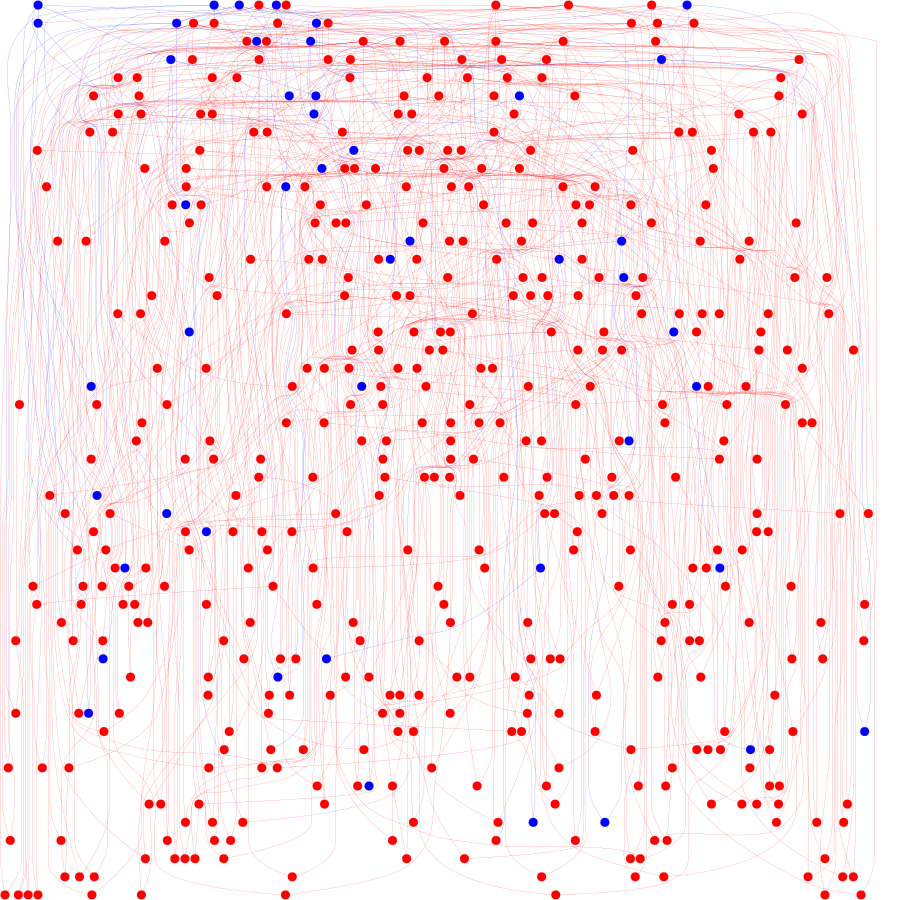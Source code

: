 graph genealogy {
graph [nodesep = 0.1];
graph [ranksep = 1];
graph [ratio = fill];
graph [size = 6];
node [style = filled];
node [shape = point];
node [width = 1];
node [height = 1];
edge [penwidth = 1];
"0:0" [ label="5" color="#FF0000"];
"0:0" -- "1:7" [ color="#FF0000"];
"0:0" -- "1:8" [ color="#FF0000"];
"0:0" -- "2:1" [ color="#FF0000"];
"0:0" -- "4:2" [ color="#FF0000"];
"0:0" -- "4:9" [ color="#FF0000"];
"0:0" -- "8:8" [ color="#FF0000"];
"0:0" -- "11:1" [ color="#FF0000"];
"0:0" -- "11:7" [ color="#FF0000"];
"0:1" [ label="2" color="#0000FF"];
"0:1" -- "1:4" [ color="#0000FF"];
"0:1" -- "1:6" [ color="#0000FF"];
"0:1" -- "2:5" [ color="#0000FF"];
"0:1" -- "11:0" [ color="#0000FF"];
"0:1" -- "46:2" [ color="#0000FF"];
"0:2" [ label="5" color="#FF0000"];
"0:2" -- "1:1" [ color="#FF0000"];
"0:2" -- "1:2" [ color="#FF0000"];
"0:2" -- "1:5" [ color="#FF0000"];
"0:2" -- "1:9" [ color="#FF0000"];
"0:2" -- "2:3" [ color="#FF0000"];
"0:2" -- "2:6" [ color="#FF0000"];
"0:2" -- "15:3" [ color="#FF0000"];
"0:2" -- "19:5" [ color="#FF0000"];
"0:2" -- "20:7" [ color="#FF0000"];
"0:2" -- "31:9" [ color="#FF0000"];
"0:3" [ label="2" color="#0000FF"];
"0:3" -- "1:0" [ color="#0000FF"];
"0:3" -- "1:7" [ color="#0000FF"];
"0:3" -- "3:8" [ color="#0000FF"];
"0:3" -- "21:3" [ color="#0000FF"];
"0:3" -- "22:7" [ color="#0000FF"];
"0:4" [ label="5" color="#FF0000"];
"0:4" -- "1:3" [ color="#FF0000"];
"0:4" -- "1:4" [ color="#FF0000"];
"0:4" -- "4:9" [ color="#FF0000"];
"0:4" -- "12:2" [ color="#FF0000"];
"0:4" -- "24:8" [ color="#FF0000"];
"0:5" [ label="5" color="#FF0000"];
"0:5" -- "1:0" [ color="#FF0000"];
"0:5" -- "1:2" [ color="#FF0000"];
"0:5" -- "1:5" [ color="#FF0000"];
"0:5" -- "1:9" [ color="#FF0000"];
"0:5" -- "2:0" [ color="#FF0000"];
"0:5" -- "2:7" [ color="#FF0000"];
"0:5" -- "3:1" [ color="#FF0000"];
"0:5" -- "4:3" [ color="#FF0000"];
"0:5" -- "4:8" [ color="#FF0000"];
"0:5" -- "7:4" [ color="#FF0000"];
"0:5" -- "35:1" [ color="#FF0000"];
"0:6" [ label="5" color="#FF0000"];
"0:6" -- "2:4" [ color="#FF0000"];
"0:6" -- "3:4" [ color="#FF0000"];
"0:6" -- "9:7" [ color="#FF0000"];
"0:6" -- "10:0" [ color="#FF0000"];
"0:6" -- "12:5" [ color="#FF0000"];
"0:6" -- "19:1" [ color="#FF0000"];
"0:6" -- "28:3" [ color="#FF0000"];
"0:7" [ label="2" color="#0000FF"];
"0:7" -- "1:3" [ color="#0000FF"];
"0:7" -- "7:7" [ color="#0000FF"];
"0:7" -- "10:6" [ color="#0000FF"];
"0:7" -- "16:2" [ color="#0000FF"];
"0:7" -- "39:6" [ color="#0000FF"];
"0:8" [ label="2" color="#0000FF"];
"0:8" -- "1:1" [ color="#0000FF"];
"0:8" -- "1:6" [ color="#0000FF"];
"0:8" -- "1:8" [ color="#0000FF"];
"0:8" -- "5:7" [ color="#0000FF"];
"0:8" -- "14:3" [ color="#0000FF"];
"0:8" -- "28:8" [ color="#0000FF"];
"0:9" [ label="2" color="#0000FF"];
"0:9" -- "3:7" [ color="#0000FF"];
"0:9" -- "6:9" [ color="#0000FF"];
"0:9" -- "10:6" [ color="#0000FF"];
"0:9" -- "14:1" [ color="#0000FF"];
"1:0" [ label="2" color="#0000FF"];
"1:0" -- "4:2" [ color="#0000FF"];
"1:0" -- "8:1" [ color="#0000FF"];
"1:0" -- "19:5" [ color="#0000FF"];
"1:0" -- "30:8" [ color="#0000FF"];
"1:1" [ label="5" color="#FF0000"];
"1:1" -- "2:8" [ color="#FF0000"];
"1:1" -- "2:9" [ color="#FF0000"];
"1:1" -- "3:0" [ color="#FF0000"];
"1:1" -- "3:9" [ color="#FF0000"];
"1:1" -- "4:3" [ color="#FF0000"];
"1:1" -- "4:6" [ color="#FF0000"];
"1:1" -- "6:9" [ color="#FF0000"];
"1:1" -- "9:4" [ color="#FF0000"];
"1:1" -- "13:2" [ color="#FF0000"];
"1:2" [ label="5" color="#FF0000"];
"1:2" -- "2:1" [ color="#FF0000"];
"1:2" -- "3:3" [ color="#FF0000"];
"1:2" -- "6:3" [ color="#FF0000"];
"1:2" -- "6:5" [ color="#FF0000"];
"1:2" -- "7:1" [ color="#FF0000"];
"1:2" -- "10:2" [ color="#FF0000"];
"1:2" -- "17:4" [ color="#FF0000"];
"1:2" -- "33:7" [ color="#FF0000"];
"1:2" -- "36:6" [ color="#FF0000"];
"1:3" [ label="5" color="#FF0000"];
"1:3" -- "2:4" [ color="#FF0000"];
"1:3" -- "2:8" [ color="#FF0000"];
"1:3" -- "3:6" [ color="#FF0000"];
"1:3" -- "4:4" [ color="#FF0000"];
"1:3" -- "5:9" [ color="#FF0000"];
"1:3" -- "22:1" [ color="#FF0000"];
"1:3" -- "25:4" [ color="#FF0000"];
"1:4" [ label="5" color="#FF0000"];
"1:4" -- "2:2" [ color="#FF0000"];
"1:4" -- "4:0" [ color="#FF0000"];
"1:4" -- "6:2" [ color="#FF0000"];
"1:4" -- "12:7" [ color="#FF0000"];
"1:4" -- "14:4" [ color="#FF0000"];
"1:4" -- "15:1" [ color="#FF0000"];
"1:5" [ label="5" color="#FF0000"];
"1:5" -- "2:5" [ color="#FF0000"];
"1:5" -- "2:7" [ color="#FF0000"];
"1:5" -- "3:2" [ color="#FF0000"];
"1:5" -- "7:4" [ color="#FF0000"];
"1:5" -- "17:0" [ color="#FF0000"];
"1:5" -- "17:6" [ color="#FF0000"];
"1:5" -- "19:0" [ color="#FF0000"];
"1:5" -- "26:0" [ color="#FF0000"];
"1:6" [ label="2" color="#0000FF"];
"1:6" -- "2:3" [ color="#0000FF"];
"1:6" -- "11:4" [ color="#0000FF"];
"1:6" -- "25:9" [ color="#0000FF"];
"1:6" -- "29:1" [ color="#0000FF"];
"1:6" -- "39:8" [ color="#0000FF"];
"1:7" [ label="2" color="#0000FF"];
"1:7" -- "18:5" [ color="#0000FF"];
"1:7" -- "27:3" [ color="#0000FF"];
"1:7" -- "29:7" [ color="#0000FF"];
"1:8" [ label="5" color="#FF0000"];
"1:8" -- "2:0" [ color="#FF0000"];
"1:8" -- "2:6" [ color="#FF0000"];
"1:8" -- "2:9" [ color="#FF0000"];
"1:8" -- "3:0" [ color="#FF0000"];
"1:8" -- "3:2" [ color="#FF0000"];
"1:8" -- "3:8" [ color="#FF0000"];
"1:8" -- "6:3" [ color="#FF0000"];
"1:8" -- "6:4" [ color="#FF0000"];
"1:8" -- "6:8" [ color="#FF0000"];
"1:8" -- "7:0" [ color="#FF0000"];
"1:8" -- "9:9" [ color="#FF0000"];
"1:8" -- "10:3" [ color="#FF0000"];
"1:8" -- "31:4" [ color="#FF0000"];
"1:9" [ label="5" color="#FF0000"];
"1:9" -- "2:2" [ color="#FF0000"];
"1:9" -- "3:6" [ color="#FF0000"];
"1:9" -- "4:1" [ color="#FF0000"];
"1:9" -- "5:0" [ color="#FF0000"];
"1:9" -- "8:4" [ color="#FF0000"];
"1:9" -- "8:6" [ color="#FF0000"];
"1:9" -- "15:9" [ color="#FF0000"];
"1:9" -- "36:2" [ color="#FF0000"];
"2:0" [ label="5" color="#FF0000"];
"2:0" -- "3:3" [ color="#FF0000"];
"2:0" -- "7:5" [ color="#FF0000"];
"2:0" -- "11:6" [ color="#FF0000"];
"2:0" -- "14:6" [ color="#FF0000"];
"2:0" -- "14:8" [ color="#FF0000"];
"2:0" -- "16:6" [ color="#FF0000"];
"2:0" -- "31:2" [ color="#FF0000"];
"2:0" -- "34:2" [ color="#FF0000"];
"2:1" [ label="5" color="#FF0000"];
"2:1" -- "3:9" [ color="#FF0000"];
"2:1" -- "4:7" [ color="#FF0000"];
"2:1" -- "17:2" [ color="#FF0000"];
"2:1" -- "24:3" [ color="#FF0000"];
"2:1" -- "26:4" [ color="#FF0000"];
"2:1" -- "27:1" [ color="#FF0000"];
"2:1" -- "28:7" [ color="#FF0000"];
"2:1" -- "37:1" [ color="#FF0000"];
"2:1" -- "38:1" [ color="#FF0000"];
"2:1" -- "38:5" [ color="#FF0000"];
"2:2" [ label="5" color="#FF0000"];
"2:2" -- "5:2" [ color="#FF0000"];
"2:2" -- "6:4" [ color="#FF0000"];
"2:2" -- "7:2" [ color="#FF0000"];
"2:2" -- "12:8" [ color="#FF0000"];
"2:2" -- "21:6" [ color="#FF0000"];
"2:2" -- "23:5" [ color="#FF0000"];
"2:3" [ label="2" color="#0000FF"];
"2:3" -- "3:4" [ color="#0000FF"];
"2:3" -- "5:4" [ color="#0000FF"];
"2:3" -- "6:6" [ color="#0000FF"];
"2:3" -- "16:7" [ color="#0000FF"];
"2:3" -- "34:6" [ color="#0000FF"];
"2:4" [ label="5" color="#FF0000"];
"2:4" -- "3:5" [ color="#FF0000"];
"2:4" -- "4:1" [ color="#FF0000"];
"2:4" -- "5:1" [ color="#FF0000"];
"2:4" -- "13:9" [ color="#FF0000"];
"2:4" -- "15:6" [ color="#FF0000"];
"2:4" -- "20:0" [ color="#FF0000"];
"2:4" -- "38:1" [ color="#FF0000"];
"2:4" -- "43:9" [ color="#FF0000"];
"2:4" -- "48:9" [ color="#FF0000"];
"2:5" [ label="2" color="#0000FF"];
"2:5" -- "31:2" [ color="#0000FF"];
"2:5" -- "37:7" [ color="#0000FF"];
"2:6" [ label="5" color="#FF0000"];
"2:6" -- "3:1" [ color="#FF0000"];
"2:6" -- "3:7" [ color="#FF0000"];
"2:6" -- "4:0" [ color="#FF0000"];
"2:6" -- "4:4" [ color="#FF0000"];
"2:6" -- "6:0" [ color="#FF0000"];
"2:6" -- "6:2" [ color="#FF0000"];
"2:6" -- "12:9" [ color="#FF0000"];
"2:6" -- "15:4" [ color="#FF0000"];
"2:6" -- "17:4" [ color="#FF0000"];
"2:6" -- "23:3" [ color="#FF0000"];
"2:6" -- "27:5" [ color="#FF0000"];
"2:6" -- "34:5" [ color="#FF0000"];
"2:6" -- "42:6" [ color="#FF0000"];
"2:7" [ label="5" color="#FF0000"];
"2:7" -- "11:8" [ color="#FF0000"];
"2:7" -- "31:8" [ color="#FF0000"];
"2:7" -- "32:3" [ color="#FF0000"];
"2:8" [ label="5" color="#FF0000"];
"2:8" -- "3:5" [ color="#FF0000"];
"2:8" -- "7:9" [ color="#FF0000"];
"2:8" -- "10:1" [ color="#FF0000"];
"2:8" -- "49:2" [ color="#FF0000"];
"2:9" [ label="5" color="#FF0000"];
"2:9" -- "5:8" [ color="#FF0000"];
"2:9" -- "8:0" [ color="#FF0000"];
"2:9" -- "17:8" [ color="#FF0000"];
"2:9" -- "20:9" [ color="#FF0000"];
"3:0" [ label="5" color="#FF0000"];
"3:0" -- "4:5" [ color="#FF0000"];
"3:0" -- "6:7" [ color="#FF0000"];
"3:0" -- "31:9" [ color="#FF0000"];
"3:0" -- "41:3" [ color="#FF0000"];
"3:1" [ label="5" color="#FF0000"];
"3:1" -- "4:6" [ color="#FF0000"];
"3:1" -- "5:7" [ color="#FF0000"];
"3:1" -- "13:6" [ color="#FF0000"];
"3:1" -- "14:5" [ color="#FF0000"];
"3:1" -- "16:1" [ color="#FF0000"];
"3:1" -- "37:2" [ color="#FF0000"];
"3:2" [ label="5" color="#FF0000"];
"3:2" -- "5:1" [ color="#FF0000"];
"3:2" -- "19:2" [ color="#FF0000"];
"3:2" -- "35:4" [ color="#FF0000"];
"3:2" -- "36:0" [ color="#FF0000"];
"3:2" -- "39:9" [ color="#FF0000"];
"3:2" -- "41:9" [ color="#FF0000"];
"3:2" -- "46:4" [ color="#FF0000"];
"3:2" -- "46:7" [ color="#FF0000"];
"3:3" [ label="5" color="#FF0000"];
"3:3" -- "4:8" [ color="#FF0000"];
"3:3" -- "9:3" [ color="#FF0000"];
"3:3" -- "17:9" [ color="#FF0000"];
"3:3" -- "19:8" [ color="#FF0000"];
"3:3" -- "27:2" [ color="#FF0000"];
"3:3" -- "48:8" [ color="#FF0000"];
"3:4" [ label="5" color="#FF0000"];
"3:4" -- "4:5" [ color="#FF0000"];
"3:4" -- "4:7" [ color="#FF0000"];
"3:4" -- "5:0" [ color="#FF0000"];
"3:4" -- "5:6" [ color="#FF0000"];
"3:4" -- "7:8" [ color="#FF0000"];
"3:4" -- "8:2" [ color="#FF0000"];
"3:4" -- "8:8" [ color="#FF0000"];
"3:4" -- "12:2" [ color="#FF0000"];
"3:4" -- "29:1" [ color="#FF0000"];
"3:4" -- "29:4" [ color="#FF0000"];
"3:4" -- "40:8" [ color="#FF0000"];
"3:5" [ label="5" color="#FF0000"];
"3:5" -- "5:2" [ color="#FF0000"];
"3:5" -- "8:5" [ color="#FF0000"];
"3:5" -- "11:9" [ color="#FF0000"];
"3:5" -- "15:2" [ color="#FF0000"];
"3:5" -- "20:8" [ color="#FF0000"];
"3:5" -- "21:2" [ color="#FF0000"];
"3:5" -- "26:1" [ color="#FF0000"];
"3:5" -- "38:2" [ color="#FF0000"];
"3:6" [ label="5" color="#FF0000"];
"3:6" -- "5:4" [ color="#FF0000"];
"3:6" -- "6:5" [ color="#FF0000"];
"3:6" -- "6:8" [ color="#FF0000"];
"3:6" -- "14:6" [ color="#FF0000"];
"3:6" -- "17:8" [ color="#FF0000"];
"3:6" -- "46:0" [ color="#FF0000"];
"3:7" [ label="2" color="#0000FF"];
"3:7" -- "5:5" [ color="#0000FF"];
"3:7" -- "12:0" [ color="#0000FF"];
"3:7" -- "13:1" [ color="#0000FF"];
"3:7" -- "18:4" [ color="#0000FF"];
"3:7" -- "18:5" [ color="#0000FF"];
"3:7" -- "40:8" [ color="#0000FF"];
"3:8" [ label="2" color="#0000FF"];
"3:8" -- "5:5" [ color="#0000FF"];
"3:8" -- "8:0" [ color="#0000FF"];
"3:8" -- "8:9" [ color="#0000FF"];
"3:8" -- "11:2" [ color="#0000FF"];
"3:8" -- "25:6" [ color="#0000FF"];
"3:9" [ label="5" color="#FF0000"];
"3:9" -- "7:7" [ color="#FF0000"];
"3:9" -- "22:3" [ color="#FF0000"];
"3:9" -- "29:4" [ color="#FF0000"];
"3:9" -- "36:8" [ color="#FF0000"];
"3:9" -- "44:1" [ color="#FF0000"];
"4:0" [ label="5" color="#FF0000"];
"4:0" -- "5:3" [ color="#FF0000"];
"4:0" -- "7:0" [ color="#FF0000"];
"4:0" -- "9:4" [ color="#FF0000"];
"4:0" -- "12:3" [ color="#FF0000"];
"4:0" -- "22:6" [ color="#FF0000"];
"4:0" -- "42:0" [ color="#FF0000"];
"4:1" [ label="5" color="#FF0000"];
"4:1" -- "6:1" [ color="#FF0000"];
"4:1" -- "7:6" [ color="#FF0000"];
"4:1" -- "15:1" [ color="#FF0000"];
"4:1" -- "20:1" [ color="#FF0000"];
"4:1" -- "22:8" [ color="#FF0000"];
"4:1" -- "25:4" [ color="#FF0000"];
"4:1" -- "45:9" [ color="#FF0000"];
"4:2" [ label="5" color="#FF0000"];
"4:2" -- "8:1" [ color="#FF0000"];
"4:2" -- "14:7" [ color="#FF0000"];
"4:2" -- "21:8" [ color="#FF0000"];
"4:2" -- "24:1" [ color="#FF0000"];
"4:2" -- "28:6" [ color="#FF0000"];
"4:2" -- "32:0" [ color="#FF0000"];
"4:2" -- "40:7" [ color="#FF0000"];
"4:2" -- "43:5" [ color="#FF0000"];
"4:3" [ label="5" color="#FF0000"];
"4:3" -- "5:8" [ color="#FF0000"];
"4:3" -- "6:7" [ color="#FF0000"];
"4:3" -- "8:3" [ color="#FF0000"];
"4:3" -- "9:6" [ color="#FF0000"];
"4:3" -- "13:3" [ color="#FF0000"];
"4:3" -- "26:5" [ color="#FF0000"];
"4:3" -- "27:4" [ color="#FF0000"];
"4:4" [ label="5" color="#FF0000"];
"4:4" -- "17:2" [ color="#FF0000"];
"4:5" [ label="5" color="#FF0000"];
"4:5" -- "5:3" [ color="#FF0000"];
"4:5" -- "5:9" [ color="#FF0000"];
"4:5" -- "7:9" [ color="#FF0000"];
"4:5" -- "10:3" [ color="#FF0000"];
"4:5" -- "31:3" [ color="#FF0000"];
"4:5" -- "32:6" [ color="#FF0000"];
"4:6" [ label="5" color="#FF0000"];
"4:6" -- "10:5" [ color="#FF0000"];
"4:6" -- "13:8" [ color="#FF0000"];
"4:6" -- "15:0" [ color="#FF0000"];
"4:6" -- "17:7" [ color="#FF0000"];
"4:6" -- "18:2" [ color="#FF0000"];
"4:6" -- "33:5" [ color="#FF0000"];
"4:6" -- "46:3" [ color="#FF0000"];
"4:7" [ label="5" color="#FF0000"];
"4:7" -- "7:1" [ color="#FF0000"];
"4:7" -- "8:3" [ color="#FF0000"];
"4:7" -- "22:4" [ color="#FF0000"];
"4:7" -- "29:5" [ color="#FF0000"];
"4:7" -- "32:2" [ color="#FF0000"];
"4:8" [ label="5" color="#FF0000"];
"4:8" -- "5:6" [ color="#FF0000"];
"4:8" -- "8:7" [ color="#FF0000"];
"4:8" -- "11:9" [ color="#FF0000"];
"4:8" -- "18:8" [ color="#FF0000"];
"4:8" -- "22:3" [ color="#FF0000"];
"4:8" -- "31:7" [ color="#FF0000"];
"4:8" -- "34:9" [ color="#FF0000"];
"4:9" [ label="5" color="#FF0000"];
"4:9" -- "7:2" [ color="#FF0000"];
"4:9" -- "10:7" [ color="#FF0000"];
"4:9" -- "13:3" [ color="#FF0000"];
"4:9" -- "15:8" [ color="#FF0000"];
"4:9" -- "25:3" [ color="#FF0000"];
"4:9" -- "32:4" [ color="#FF0000"];
"4:9" -- "33:2" [ color="#FF0000"];
"4:9" -- "42:9" [ color="#FF0000"];
"5:0" [ label="5" color="#FF0000"];
"5:0" -- "8:6" [ color="#FF0000"];
"5:0" -- "9:9" [ color="#FF0000"];
"5:0" -- "12:4" [ color="#FF0000"];
"5:0" -- "18:0" [ color="#FF0000"];
"5:0" -- "44:8" [ color="#FF0000"];
"5:1" [ label="5" color="#FF0000"];
"5:1" -- "6:1" [ color="#FF0000"];
"5:1" -- "7:3" [ color="#FF0000"];
"5:1" -- "14:9" [ color="#FF0000"];
"5:1" -- "18:0" [ color="#FF0000"];
"5:2" [ label="5" color="#FF0000"];
"5:2" -- "15:5" [ color="#FF0000"];
"5:2" -- "24:2" [ color="#FF0000"];
"5:2" -- "37:1" [ color="#FF0000"];
"5:2" -- "40:5" [ color="#FF0000"];
"5:2" -- "47:5" [ color="#FF0000"];
"5:3" [ label="5" color="#FF0000"];
"5:3" -- "22:1" [ color="#FF0000"];
"5:3" -- "32:9" [ color="#FF0000"];
"5:3" -- "33:8" [ color="#FF0000"];
"5:4" [ label="2" color="#0000FF"];
"5:4" -- "13:1" [ color="#0000FF"];
"5:4" -- "19:3" [ color="#0000FF"];
"5:4" -- "27:8" [ color="#0000FF"];
"5:4" -- "45:9" [ color="#0000FF"];
"5:5" [ label="2" color="#0000FF"];
"5:5" -- "6:6" [ color="#0000FF"];
"5:5" -- "13:9" [ color="#0000FF"];
"5:6" [ label="5" color="#FF0000"];
"5:6" -- "7:6" [ color="#FF0000"];
"5:6" -- "10:2" [ color="#FF0000"];
"5:6" -- "10:5" [ color="#FF0000"];
"5:6" -- "15:0" [ color="#FF0000"];
"5:6" -- "28:0" [ color="#FF0000"];
"5:6" -- "28:9" [ color="#FF0000"];
"5:7" [ label="2" color="#0000FF"];
"5:7" -- "11:3" [ color="#0000FF"];
"5:7" -- "13:8" [ color="#0000FF"];
"5:8" [ label="5" color="#FF0000"];
"5:8" -- "6:0" [ color="#FF0000"];
"5:8" -- "8:7" [ color="#FF0000"];
"5:8" -- "12:0" [ color="#FF0000"];
"5:8" -- "27:6" [ color="#FF0000"];
"5:8" -- "37:3" [ color="#FF0000"];
"5:8" -- "48:4" [ color="#FF0000"];
"5:9" [ label="5" color="#FF0000"];
"6:0" [ label="5" color="#FF0000"];
"6:0" -- "7:3" [ color="#FF0000"];
"6:0" -- "10:4" [ color="#FF0000"];
"6:0" -- "11:2" [ color="#FF0000"];
"6:0" -- "13:4" [ color="#FF0000"];
"6:0" -- "33:5" [ color="#FF0000"];
"6:1" [ label="5" color="#FF0000"];
"6:1" -- "13:0" [ color="#FF0000"];
"6:1" -- "16:3" [ color="#FF0000"];
"6:1" -- "28:5" [ color="#FF0000"];
"6:2" [ label="5" color="#FF0000"];
"6:2" -- "8:5" [ color="#FF0000"];
"6:2" -- "14:8" [ color="#FF0000"];
"6:2" -- "15:2" [ color="#FF0000"];
"6:2" -- "35:8" [ color="#FF0000"];
"6:2" -- "42:2" [ color="#FF0000"];
"6:3" [ label="5" color="#FF0000"];
"6:3" -- "9:5" [ color="#FF0000"];
"6:3" -- "9:8" [ color="#FF0000"];
"6:3" -- "25:6" [ color="#FF0000"];
"6:3" -- "39:0" [ color="#FF0000"];
"6:3" -- "45:4" [ color="#FF0000"];
"6:4" [ label="5" color="#FF0000"];
"6:4" -- "8:2" [ color="#FF0000"];
"6:4" -- "9:1" [ color="#FF0000"];
"6:4" -- "12:3" [ color="#FF0000"];
"6:5" [ label="5" color="#FF0000"];
"6:5" -- "19:0" [ color="#FF0000"];
"6:5" -- "20:0" [ color="#FF0000"];
"6:5" -- "21:5" [ color="#FF0000"];
"6:6" [ label="2" color="#0000FF"];
"6:6" -- "7:5" [ color="#0000FF"];
"6:6" -- "33:3" [ color="#0000FF"];
"6:7" [ label="5" color="#FF0000"];
"6:7" -- "11:6" [ color="#FF0000"];
"6:7" -- "16:8" [ color="#FF0000"];
"6:7" -- "17:5" [ color="#FF0000"];
"6:7" -- "24:9" [ color="#FF0000"];
"6:7" -- "34:3" [ color="#FF0000"];
"6:7" -- "40:3" [ color="#FF0000"];
"6:7" -- "42:4" [ color="#FF0000"];
"6:8" [ label="5" color="#FF0000"];
"6:8" -- "8:9" [ color="#FF0000"];
"6:8" -- "20:6" [ color="#FF0000"];
"6:8" -- "23:6" [ color="#FF0000"];
"6:8" -- "32:7" [ color="#FF0000"];
"6:8" -- "35:2" [ color="#FF0000"];
"6:9" [ label="5" color="#FF0000"];
"6:9" -- "7:8" [ color="#FF0000"];
"6:9" -- "12:9" [ color="#FF0000"];
"6:9" -- "24:5" [ color="#FF0000"];
"6:9" -- "35:5" [ color="#FF0000"];
"6:9" -- "41:0" [ color="#FF0000"];
"7:0" [ label="5" color="#FF0000"];
"7:0" -- "10:0" [ color="#FF0000"];
"7:0" -- "10:4" [ color="#FF0000"];
"7:0" -- "10:9" [ color="#FF0000"];
"7:0" -- "11:7" [ color="#FF0000"];
"7:0" -- "39:7" [ color="#FF0000"];
"7:1" [ label="5" color="#FF0000"];
"7:1" -- "9:1" [ color="#FF0000"];
"7:1" -- "23:0" [ color="#FF0000"];
"7:1" -- "25:2" [ color="#FF0000"];
"7:1" -- "27:7" [ color="#FF0000"];
"7:2" [ label="5" color="#FF0000"];
"7:2" -- "15:4" [ color="#FF0000"];
"7:2" -- "17:0" [ color="#FF0000"];
"7:2" -- "17:1" [ color="#FF0000"];
"7:2" -- "28:2" [ color="#FF0000"];
"7:2" -- "34:0" [ color="#FF0000"];
"7:3" [ label="5" color="#FF0000"];
"7:3" -- "8:4" [ color="#FF0000"];
"7:3" -- "12:6" [ color="#FF0000"];
"7:3" -- "13:0" [ color="#FF0000"];
"7:3" -- "37:0" [ color="#FF0000"];
"7:3" -- "38:8" [ color="#FF0000"];
"7:3" -- "43:4" [ color="#FF0000"];
"7:3" -- "48:7" [ color="#FF0000"];
"7:4" [ label="5" color="#FF0000"];
"7:4" -- "9:0" [ color="#FF0000"];
"7:4" -- "10:9" [ color="#FF0000"];
"7:4" -- "12:1" [ color="#FF0000"];
"7:4" -- "17:3" [ color="#FF0000"];
"7:4" -- "17:7" [ color="#FF0000"];
"7:4" -- "21:1" [ color="#FF0000"];
"7:4" -- "26:3" [ color="#FF0000"];
"7:4" -- "37:4" [ color="#FF0000"];
"7:5" [ label="5" color="#FF0000"];
"7:5" -- "11:5" [ color="#FF0000"];
"7:5" -- "18:3" [ color="#FF0000"];
"7:5" -- "24:9" [ color="#FF0000"];
"7:5" -- "33:9" [ color="#FF0000"];
"7:6" [ label="5" color="#FF0000"];
"7:6" -- "16:0" [ color="#FF0000"];
"7:6" -- "18:8" [ color="#FF0000"];
"7:6" -- "23:8" [ color="#FF0000"];
"7:6" -- "25:7" [ color="#FF0000"];
"7:6" -- "29:5" [ color="#FF0000"];
"7:6" -- "30:4" [ color="#FF0000"];
"7:7" [ label="5" color="#FF0000"];
"7:7" -- "9:3" [ color="#FF0000"];
"7:7" -- "21:3" [ color="#FF0000"];
"7:7" -- "49:9" [ color="#FF0000"];
"7:8" [ label="5" color="#FF0000"];
"7:8" -- "13:6" [ color="#FF0000"];
"7:8" -- "14:3" [ color="#FF0000"];
"7:8" -- "14:7" [ color="#FF0000"];
"7:8" -- "17:6" [ color="#FF0000"];
"7:8" -- "22:0" [ color="#FF0000"];
"7:8" -- "31:1" [ color="#FF0000"];
"7:8" -- "33:7" [ color="#FF0000"];
"7:9" [ label="5" color="#FF0000"];
"7:9" -- "9:2" [ color="#FF0000"];
"7:9" -- "39:6" [ color="#FF0000"];
"8:0" [ label="5" color="#FF0000"];
"8:0" -- "9:8" [ color="#FF0000"];
"8:0" -- "42:0" [ color="#FF0000"];
"8:0" -- "46:7" [ color="#FF0000"];
"8:1" [ label="2" color="#0000FF"];
"8:1" -- "9:5" [ color="#0000FF"];
"8:1" -- "21:4" [ color="#0000FF"];
"8:1" -- "45:2" [ color="#0000FF"];
"8:2" [ label="5" color="#FF0000"];
"8:2" -- "20:5" [ color="#FF0000"];
"8:2" -- "21:5" [ color="#FF0000"];
"8:2" -- "30:5" [ color="#FF0000"];
"8:2" -- "33:6" [ color="#FF0000"];
"8:3" [ label="5" color="#FF0000"];
"8:3" -- "13:7" [ color="#FF0000"];
"8:3" -- "15:7" [ color="#FF0000"];
"8:3" -- "15:8" [ color="#FF0000"];
"8:3" -- "19:7" [ color="#FF0000"];
"8:3" -- "40:2" [ color="#FF0000"];
"8:4" [ label="5" color="#FF0000"];
"8:4" -- "10:8" [ color="#FF0000"];
"8:4" -- "13:5" [ color="#FF0000"];
"8:4" -- "25:5" [ color="#FF0000"];
"8:4" -- "34:4" [ color="#FF0000"];
"8:4" -- "35:3" [ color="#FF0000"];
"8:5" [ label="5" color="#FF0000"];
"8:5" -- "9:0" [ color="#FF0000"];
"8:5" -- "13:2" [ color="#FF0000"];
"8:5" -- "20:8" [ color="#FF0000"];
"8:5" -- "21:8" [ color="#FF0000"];
"8:5" -- "23:6" [ color="#FF0000"];
"8:5" -- "26:6" [ color="#FF0000"];
"8:6" [ label="5" color="#FF0000"];
"8:6" -- "9:6" [ color="#FF0000"];
"8:6" -- "19:8" [ color="#FF0000"];
"8:6" -- "28:3" [ color="#FF0000"];
"8:7" [ label="5" color="#FF0000"];
"8:7" -- "10:1" [ color="#FF0000"];
"8:7" -- "18:3" [ color="#FF0000"];
"8:7" -- "21:6" [ color="#FF0000"];
"8:7" -- "26:4" [ color="#FF0000"];
"8:7" -- "36:6" [ color="#FF0000"];
"8:7" -- "47:2" [ color="#FF0000"];
"8:8" [ label="5" color="#FF0000"];
"8:8" -- "9:7" [ color="#FF0000"];
"8:8" -- "33:9" [ color="#FF0000"];
"8:9" [ label="5" color="#FF0000"];
"8:9" -- "9:2" [ color="#FF0000"];
"8:9" -- "10:8" [ color="#FF0000"];
"9:0" [ label="5" color="#FF0000"];
"9:0" -- "11:3" [ color="#FF0000"];
"9:0" -- "11:4" [ color="#FF0000"];
"9:0" -- "23:1" [ color="#FF0000"];
"9:0" -- "32:9" [ color="#FF0000"];
"9:0" -- "35:1" [ color="#FF0000"];
"9:1" [ label="5" color="#FF0000"];
"9:1" -- "11:1" [ color="#FF0000"];
"9:1" -- "11:8" [ color="#FF0000"];
"9:1" -- "28:9" [ color="#FF0000"];
"9:1" -- "46:4" [ color="#FF0000"];
"9:2" [ label="5" color="#FF0000"];
"9:3" [ label="5" color="#FF0000"];
"9:4" [ label="5" color="#FF0000"];
"9:4" -- "16:3" [ color="#FF0000"];
"9:4" -- "18:9" [ color="#FF0000"];
"9:4" -- "19:4" [ color="#FF0000"];
"9:4" -- "19:6" [ color="#FF0000"];
"9:4" -- "19:7" [ color="#FF0000"];
"9:4" -- "20:4" [ color="#FF0000"];
"9:4" -- "28:6" [ color="#FF0000"];
"9:4" -- "35:7" [ color="#FF0000"];
"9:4" -- "43:8" [ color="#FF0000"];
"9:5" [ label="2" color="#0000FF"];
"9:5" -- "43:7" [ color="#0000FF"];
"9:6" [ label="5" color="#FF0000"];
"9:6" -- "24:1" [ color="#FF0000"];
"9:6" -- "36:7" [ color="#FF0000"];
"9:6" -- "42:1" [ color="#FF0000"];
"9:6" -- "45:1" [ color="#FF0000"];
"9:6" -- "48:0" [ color="#FF0000"];
"9:7" [ label="5" color="#FF0000"];
"9:7" -- "12:5" [ color="#FF0000"];
"9:7" -- "15:3" [ color="#FF0000"];
"9:7" -- "16:2" [ color="#FF0000"];
"9:7" -- "16:9" [ color="#FF0000"];
"9:8" [ label="5" color="#FF0000"];
"9:8" -- "11:5" [ color="#FF0000"];
"9:8" -- "12:1" [ color="#FF0000"];
"9:8" -- "12:7" [ color="#FF0000"];
"9:8" -- "17:5" [ color="#FF0000"];
"9:8" -- "34:3" [ color="#FF0000"];
"9:8" -- "36:8" [ color="#FF0000"];
"9:9" [ label="5" color="#FF0000"];
"9:9" -- "10:7" [ color="#FF0000"];
"9:9" -- "12:4" [ color="#FF0000"];
"9:9" -- "12:6" [ color="#FF0000"];
"9:9" -- "16:8" [ color="#FF0000"];
"9:9" -- "34:5" [ color="#FF0000"];
"10:0" [ label="5" color="#FF0000"];
"10:0" -- "14:0" [ color="#FF0000"];
"10:0" -- "16:4" [ color="#FF0000"];
"10:0" -- "16:5" [ color="#FF0000"];
"10:1" [ label="5" color="#FF0000"];
"10:1" -- "18:4" [ color="#FF0000"];
"10:1" -- "20:5" [ color="#FF0000"];
"10:1" -- "26:9" [ color="#FF0000"];
"10:2" [ label="5" color="#FF0000"];
"10:2" -- "12:8" [ color="#FF0000"];
"10:2" -- "15:6" [ color="#FF0000"];
"10:2" -- "18:1" [ color="#FF0000"];
"10:2" -- "19:1" [ color="#FF0000"];
"10:2" -- "19:3" [ color="#FF0000"];
"10:2" -- "22:9" [ color="#FF0000"];
"10:2" -- "24:0" [ color="#FF0000"];
"10:2" -- "40:0" [ color="#FF0000"];
"10:2" -- "43:3" [ color="#FF0000"];
"10:3" [ label="5" color="#FF0000"];
"10:3" -- "32:1" [ color="#FF0000"];
"10:3" -- "49:3" [ color="#FF0000"];
"10:4" [ label="5" color="#FF0000"];
"10:4" -- "20:3" [ color="#FF0000"];
"10:4" -- "25:0" [ color="#FF0000"];
"10:4" -- "39:4" [ color="#FF0000"];
"10:4" -- "40:9" [ color="#FF0000"];
"10:5" [ label="5" color="#FF0000"];
"10:5" -- "27:0" [ color="#FF0000"];
"10:6" [ label="2" color="#0000FF"];
"10:6" -- "14:4" [ color="#0000FF"];
"10:6" -- "36:0" [ color="#0000FF"];
"10:6" -- "41:5" [ color="#0000FF"];
"10:7" [ label="5" color="#FF0000"];
"10:7" -- "13:4" [ color="#FF0000"];
"10:7" -- "14:0" [ color="#FF0000"];
"10:7" -- "25:8" [ color="#FF0000"];
"10:7" -- "27:3" [ color="#FF0000"];
"10:7" -- "32:1" [ color="#FF0000"];
"10:7" -- "49:2" [ color="#FF0000"];
"10:8" [ label="5" color="#FF0000"];
"10:8" -- "41:2" [ color="#FF0000"];
"10:9" [ label="5" color="#FF0000"];
"10:9" -- "11:0" [ color="#FF0000"];
"10:9" -- "13:5" [ color="#FF0000"];
"10:9" -- "20:1" [ color="#FF0000"];
"10:9" -- "27:9" [ color="#FF0000"];
"10:9" -- "30:5" [ color="#FF0000"];
"10:9" -- "35:5" [ color="#FF0000"];
"10:9" -- "41:3" [ color="#FF0000"];
"11:0" [ label="5" color="#FF0000"];
"11:0" -- "35:6" [ color="#FF0000"];
"11:0" -- "45:0" [ color="#FF0000"];
"11:1" [ label="5" color="#FF0000"];
"11:1" -- "37:5" [ color="#FF0000"];
"11:2" [ label="2" color="#0000FF"];
"11:3" [ label="5" color="#FF0000"];
"11:3" -- "15:5" [ color="#FF0000"];
"11:3" -- "20:2" [ color="#FF0000"];
"11:3" -- "35:6" [ color="#FF0000"];
"11:3" -- "44:9" [ color="#FF0000"];
"11:3" -- "45:3" [ color="#FF0000"];
"11:4" [ label="5" color="#FF0000"];
"11:4" -- "16:4" [ color="#FF0000"];
"11:4" -- "29:8" [ color="#FF0000"];
"11:4" -- "33:6" [ color="#FF0000"];
"11:4" -- "35:2" [ color="#FF0000"];
"11:5" [ label="5" color="#FF0000"];
"11:5" -- "14:2" [ color="#FF0000"];
"11:5" -- "31:1" [ color="#FF0000"];
"11:6" [ label="5" color="#FF0000"];
"11:6" -- "14:1" [ color="#FF0000"];
"11:6" -- "18:7" [ color="#FF0000"];
"11:7" [ label="5" color="#FF0000"];
"11:7" -- "46:3" [ color="#FF0000"];
"11:8" [ label="5" color="#FF0000"];
"11:8" -- "24:7" [ color="#FF0000"];
"11:9" [ label="5" color="#FF0000"];
"11:9" -- "22:9" [ color="#FF0000"];
"12:0" [ label="5" color="#FF0000"];
"12:0" -- "34:9" [ color="#FF0000"];
"12:0" -- "41:6" [ color="#FF0000"];
"12:1" [ label="5" color="#FF0000"];
"12:2" [ label="5" color="#FF0000"];
"12:2" -- "17:3" [ color="#FF0000"];
"12:2" -- "35:8" [ color="#FF0000"];
"12:3" [ label="5" color="#FF0000"];
"12:3" -- "19:2" [ color="#FF0000"];
"12:3" -- "38:6" [ color="#FF0000"];
"12:3" -- "39:3" [ color="#FF0000"];
"12:4" [ label="5" color="#FF0000"];
"12:4" -- "14:2" [ color="#FF0000"];
"12:4" -- "14:9" [ color="#FF0000"];
"12:5" [ label="5" color="#FF0000"];
"12:5" -- "16:6" [ color="#FF0000"];
"12:5" -- "23:4" [ color="#FF0000"];
"12:5" -- "41:9" [ color="#FF0000"];
"12:6" [ label="5" color="#FF0000"];
"12:6" -- "14:5" [ color="#FF0000"];
"12:6" -- "32:3" [ color="#FF0000"];
"12:7" [ label="5" color="#FF0000"];
"12:7" -- "24:0" [ color="#FF0000"];
"12:8" [ label="5" color="#FF0000"];
"12:8" -- "29:6" [ color="#FF0000"];
"12:9" [ label="5" color="#FF0000"];
"12:9" -- "13:7" [ color="#FF0000"];
"12:9" -- "17:9" [ color="#FF0000"];
"12:9" -- "22:7" [ color="#FF0000"];
"12:9" -- "34:7" [ color="#FF0000"];
"13:0" [ label="5" color="#FF0000"];
"13:1" [ label="2" color="#0000FF"];
"13:1" -- "15:9" [ color="#0000FF"];
"13:1" -- "18:2" [ color="#0000FF"];
"13:1" -- "21:1" [ color="#0000FF"];
"13:1" -- "24:3" [ color="#0000FF"];
"13:2" [ label="5" color="#FF0000"];
"13:2" -- "28:2" [ color="#FF0000"];
"13:3" [ label="5" color="#FF0000"];
"13:3" -- "16:7" [ color="#FF0000"];
"13:3" -- "30:8" [ color="#FF0000"];
"13:3" -- "31:0" [ color="#FF0000"];
"13:3" -- "48:3" [ color="#FF0000"];
"13:4" [ label="5" color="#FF0000"];
"13:4" -- "31:7" [ color="#FF0000"];
"13:4" -- "49:4" [ color="#FF0000"];
"13:5" [ label="5" color="#FF0000"];
"13:5" -- "33:4" [ color="#FF0000"];
"13:5" -- "48:7" [ color="#FF0000"];
"13:6" [ label="5" color="#FF0000"];
"13:7" [ label="5" color="#FF0000"];
"13:7" -- "15:7" [ color="#FF0000"];
"13:7" -- "38:4" [ color="#FF0000"];
"13:8" [ label="5" color="#FF0000"];
"13:8" -- "31:4" [ color="#FF0000"];
"13:8" -- "47:6" [ color="#FF0000"];
"13:9" [ label="2" color="#0000FF"];
"13:9" -- "18:6" [ color="#0000FF"];
"14:0" [ label="5" color="#FF0000"];
"14:0" -- "27:2" [ color="#FF0000"];
"14:0" -- "42:7" [ color="#FF0000"];
"14:1" [ label="2" color="#0000FF"];
"14:1" -- "30:3" [ color="#0000FF"];
"14:1" -- "31:6" [ color="#0000FF"];
"14:1" -- "32:8" [ color="#0000FF"];
"14:2" [ label="5" color="#FF0000"];
"14:2" -- "16:9" [ color="#FF0000"];
"14:2" -- "22:2" [ color="#FF0000"];
"14:2" -- "23:3" [ color="#FF0000"];
"14:2" -- "24:4" [ color="#FF0000"];
"14:2" -- "28:5" [ color="#FF0000"];
"14:2" -- "28:8" [ color="#FF0000"];
"14:2" -- "37:2" [ color="#FF0000"];
"14:2" -- "42:8" [ color="#FF0000"];
"14:2" -- "48:4" [ color="#FF0000"];
"14:3" [ label="2" color="#0000FF"];
"14:4" [ label="5" color="#FF0000"];
"14:4" -- "22:2" [ color="#FF0000"];
"14:4" -- "26:0" [ color="#FF0000"];
"14:4" -- "29:0" [ color="#FF0000"];
"14:5" [ label="5" color="#FF0000"];
"14:6" [ label="5" color="#FF0000"];
"14:7" [ label="5" color="#FF0000"];
"14:7" -- "30:4" [ color="#FF0000"];
"14:7" -- "35:9" [ color="#FF0000"];
"14:7" -- "45:8" [ color="#FF0000"];
"14:8" [ label="5" color="#FF0000"];
"14:8" -- "16:0" [ color="#FF0000"];
"14:8" -- "40:6" [ color="#FF0000"];
"14:9" [ label="5" color="#FF0000"];
"14:9" -- "23:7" [ color="#FF0000"];
"14:9" -- "26:8" [ color="#FF0000"];
"14:9" -- "47:3" [ color="#FF0000"];
"15:0" [ label="5" color="#FF0000"];
"15:0" -- "32:5" [ color="#FF0000"];
"15:1" [ label="5" color="#FF0000"];
"15:1" -- "16:1" [ color="#FF0000"];
"15:1" -- "26:7" [ color="#FF0000"];
"15:1" -- "26:9" [ color="#FF0000"];
"15:2" [ label="5" color="#FF0000"];
"15:3" [ label="5" color="#FF0000"];
"15:3" -- "34:8" [ color="#FF0000"];
"15:4" [ label="5" color="#FF0000"];
"15:4" -- "29:6" [ color="#FF0000"];
"15:4" -- "38:9" [ color="#FF0000"];
"15:5" [ label="5" color="#FF0000"];
"15:5" -- "20:2" [ color="#FF0000"];
"15:5" -- "22:0" [ color="#FF0000"];
"15:5" -- "24:7" [ color="#FF0000"];
"15:6" [ label="5" color="#FF0000"];
"15:6" -- "18:6" [ color="#FF0000"];
"15:7" [ label="5" color="#FF0000"];
"15:7" -- "28:4" [ color="#FF0000"];
"15:7" -- "33:0" [ color="#FF0000"];
"15:7" -- "44:0" [ color="#FF0000"];
"15:8" [ label="5" color="#FF0000"];
"15:8" -- "16:5" [ color="#FF0000"];
"15:8" -- "43:9" [ color="#FF0000"];
"15:8" -- "47:1" [ color="#FF0000"];
"15:8" -- "48:6" [ color="#FF0000"];
"15:9" [ label="2" color="#0000FF"];
"16:0" [ label="5" color="#FF0000"];
"16:0" -- "17:1" [ color="#FF0000"];
"16:0" -- "18:9" [ color="#FF0000"];
"16:0" -- "23:8" [ color="#FF0000"];
"16:0" -- "29:3" [ color="#FF0000"];
"16:0" -- "37:5" [ color="#FF0000"];
"16:0" -- "48:6" [ color="#FF0000"];
"16:1" [ label="5" color="#FF0000"];
"16:1" -- "24:2" [ color="#FF0000"];
"16:2" [ label="5" color="#FF0000"];
"16:2" -- "19:9" [ color="#FF0000"];
"16:2" -- "20:3" [ color="#FF0000"];
"16:2" -- "25:1" [ color="#FF0000"];
"16:2" -- "34:2" [ color="#FF0000"];
"16:2" -- "49:6" [ color="#FF0000"];
"16:3" [ label="5" color="#FF0000"];
"16:3" -- "18:7" [ color="#FF0000"];
"16:3" -- "38:0" [ color="#FF0000"];
"16:3" -- "47:9" [ color="#FF0000"];
"16:3" -- "49:1" [ color="#FF0000"];
"16:4" [ label="5" color="#FF0000"];
"16:4" -- "29:3" [ color="#FF0000"];
"16:4" -- "45:4" [ color="#FF0000"];
"16:5" [ label="5" color="#FF0000"];
"16:5" -- "36:1" [ color="#FF0000"];
"16:6" [ label="5" color="#FF0000"];
"16:6" -- "35:0" [ color="#FF0000"];
"16:6" -- "37:9" [ color="#FF0000"];
"16:6" -- "39:5" [ color="#FF0000"];
"16:7" [ label="5" color="#FF0000"];
"16:7" -- "21:4" [ color="#FF0000"];
"16:7" -- "23:0" [ color="#FF0000"];
"16:7" -- "31:0" [ color="#FF0000"];
"16:7" -- "32:0" [ color="#FF0000"];
"16:7" -- "40:4" [ color="#FF0000"];
"16:7" -- "43:3" [ color="#FF0000"];
"16:8" [ label="5" color="#FF0000"];
"16:8" -- "41:5" [ color="#FF0000"];
"16:8" -- "49:5" [ color="#FF0000"];
"16:9" [ label="5" color="#FF0000"];
"16:9" -- "26:8" [ color="#FF0000"];
"16:9" -- "28:1" [ color="#FF0000"];
"17:0" [ label="5" color="#FF0000"];
"17:0" -- "24:4" [ color="#FF0000"];
"17:0" -- "27:9" [ color="#FF0000"];
"17:0" -- "30:2" [ color="#FF0000"];
"17:0" -- "33:0" [ color="#FF0000"];
"17:0" -- "34:1" [ color="#FF0000"];
"17:0" -- "43:6" [ color="#FF0000"];
"17:1" [ label="5" color="#FF0000"];
"17:1" -- "20:6" [ color="#FF0000"];
"17:1" -- "34:1" [ color="#FF0000"];
"17:1" -- "38:8" [ color="#FF0000"];
"17:2" [ label="5" color="#FF0000"];
"17:2" -- "21:2" [ color="#FF0000"];
"17:2" -- "49:7" [ color="#FF0000"];
"17:3" [ label="5" color="#FF0000"];
"17:3" -- "21:0" [ color="#FF0000"];
"17:4" [ label="5" color="#FF0000"];
"17:5" [ label="5" color="#FF0000"];
"17:5" -- "18:1" [ color="#FF0000"];
"17:5" -- "20:4" [ color="#FF0000"];
"17:5" -- "20:9" [ color="#FF0000"];
"17:5" -- "37:4" [ color="#FF0000"];
"17:5" -- "38:5" [ color="#FF0000"];
"17:6" [ label="5" color="#FF0000"];
"17:6" -- "22:5" [ color="#FF0000"];
"17:6" -- "45:3" [ color="#FF0000"];
"17:6" -- "49:4" [ color="#FF0000"];
"17:7" [ label="5" color="#FF0000"];
"17:7" -- "19:9" [ color="#FF0000"];
"17:7" -- "37:8" [ color="#FF0000"];
"17:7" -- "46:9" [ color="#FF0000"];
"17:8" [ label="5" color="#FF0000"];
"17:8" -- "29:2" [ color="#FF0000"];
"17:9" [ label="5" color="#FF0000"];
"17:9" -- "25:2" [ color="#FF0000"];
"18:0" [ label="5" color="#FF0000"];
"18:0" -- "19:6" [ color="#FF0000"];
"18:0" -- "25:8" [ color="#FF0000"];
"18:1" [ label="5" color="#FF0000"];
"18:1" -- "19:4" [ color="#FF0000"];
"18:1" -- "21:7" [ color="#FF0000"];
"18:1" -- "23:2" [ color="#FF0000"];
"18:1" -- "25:1" [ color="#FF0000"];
"18:1" -- "44:5" [ color="#FF0000"];
"18:2" [ label="5" color="#FF0000"];
"18:2" -- "26:2" [ color="#FF0000"];
"18:2" -- "30:3" [ color="#FF0000"];
"18:2" -- "45:6" [ color="#FF0000"];
"18:3" [ label="5" color="#FF0000"];
"18:3" -- "40:2" [ color="#FF0000"];
"18:4" [ label="2" color="#0000FF"];
"18:5" [ label="2" color="#0000FF"];
"18:5" -- "45:5" [ color="#0000FF"];
"18:6" [ label="5" color="#FF0000"];
"18:6" -- "32:2" [ color="#FF0000"];
"18:7" [ label="5" color="#FF0000"];
"18:7" -- "28:1" [ color="#FF0000"];
"18:7" -- "30:7" [ color="#FF0000"];
"18:7" -- "33:1" [ color="#FF0000"];
"18:8" [ label="5" color="#FF0000"];
"18:8" -- "21:0" [ color="#FF0000"];
"18:9" [ label="5" color="#FF0000"];
"19:0" [ label="5" color="#FF0000"];
"19:1" [ label="5" color="#FF0000"];
"19:1" -- "21:7" [ color="#FF0000"];
"19:1" -- "38:3" [ color="#FF0000"];
"19:1" -- "43:6" [ color="#FF0000"];
"19:2" [ label="5" color="#FF0000"];
"19:2" -- "22:4" [ color="#FF0000"];
"19:3" [ label="5" color="#FF0000"];
"19:3" -- "21:9" [ color="#FF0000"];
"19:3" -- "23:9" [ color="#FF0000"];
"19:3" -- "26:1" [ color="#FF0000"];
"19:3" -- "47:4" [ color="#FF0000"];
"19:3" -- "48:9" [ color="#FF0000"];
"19:4" [ label="5" color="#FF0000"];
"19:4" -- "23:1" [ color="#FF0000"];
"19:4" -- "23:9" [ color="#FF0000"];
"19:5" [ label="5" color="#FF0000"];
"19:5" -- "24:6" [ color="#FF0000"];
"19:5" -- "32:5" [ color="#FF0000"];
"19:6" [ label="5" color="#FF0000"];
"19:6" -- "23:2" [ color="#FF0000"];
"19:6" -- "31:5" [ color="#FF0000"];
"19:7" [ label="5" color="#FF0000"];
"19:7" -- "20:7" [ color="#FF0000"];
"19:7" -- "26:5" [ color="#FF0000"];
"19:8" [ label="5" color="#FF0000"];
"19:8" -- "44:0" [ color="#FF0000"];
"19:9" [ label="5" color="#FF0000"];
"19:9" -- "21:9" [ color="#FF0000"];
"19:9" -- "23:4" [ color="#FF0000"];
"19:9" -- "23:7" [ color="#FF0000"];
"19:9" -- "26:7" [ color="#FF0000"];
"19:9" -- "44:4" [ color="#FF0000"];
"20:0" [ label="5" color="#FF0000"];
"20:0" -- "41:4" [ color="#FF0000"];
"20:1" [ label="5" color="#FF0000"];
"20:1" -- "36:4" [ color="#FF0000"];
"20:1" -- "40:4" [ color="#FF0000"];
"20:2" [ label="5" color="#FF0000"];
"20:2" -- "34:7" [ color="#FF0000"];
"20:3" [ label="5" color="#FF0000"];
"20:3" -- "30:0" [ color="#FF0000"];
"20:3" -- "40:3" [ color="#FF0000"];
"20:3" -- "44:2" [ color="#FF0000"];
"20:4" [ label="5" color="#FF0000"];
"20:4" -- "24:8" [ color="#FF0000"];
"20:4" -- "29:7" [ color="#FF0000"];
"20:5" [ label="5" color="#FF0000"];
"20:5" -- "26:3" [ color="#FF0000"];
"20:6" [ label="5" color="#FF0000"];
"20:7" [ label="5" color="#FF0000"];
"20:7" -- "27:5" [ color="#FF0000"];
"20:7" -- "43:1" [ color="#FF0000"];
"20:7" -- "47:2" [ color="#FF0000"];
"20:8" [ label="5" color="#FF0000"];
"20:8" -- "44:1" [ color="#FF0000"];
"20:9" [ label="5" color="#FF0000"];
"20:9" -- "22:8" [ color="#FF0000"];
"20:9" -- "31:8" [ color="#FF0000"];
"21:0" [ label="5" color="#FF0000"];
"21:0" -- "41:7" [ color="#FF0000"];
"21:1" [ label="2" color="#0000FF"];
"21:1" -- "31:5" [ color="#0000FF"];
"21:2" [ label="5" color="#FF0000"];
"21:2" -- "23:5" [ color="#FF0000"];
"21:3" [ label="2" color="#0000FF"];
"21:3" -- "22:6" [ color="#0000FF"];
"21:4" [ label="2" color="#0000FF"];
"21:5" [ label="5" color="#FF0000"];
"21:6" [ label="5" color="#FF0000"];
"21:6" -- "38:6" [ color="#FF0000"];
"21:6" -- "42:3" [ color="#FF0000"];
"21:7" [ label="5" color="#FF0000"];
"21:7" -- "30:1" [ color="#FF0000"];
"21:8" [ label="5" color="#FF0000"];
"21:8" -- "22:5" [ color="#FF0000"];
"21:8" -- "24:6" [ color="#FF0000"];
"21:8" -- "45:7" [ color="#FF0000"];
"21:9" [ label="5" color="#FF0000"];
"21:9" -- "30:2" [ color="#FF0000"];
"21:9" -- "41:0" [ color="#FF0000"];
"22:0" [ label="5" color="#FF0000"];
"22:0" -- "24:5" [ color="#FF0000"];
"22:0" -- "42:5" [ color="#FF0000"];
"22:1" [ label="5" color="#FF0000"];
"22:1" -- "35:4" [ color="#FF0000"];
"22:2" [ label="5" color="#FF0000"];
"22:2" -- "43:1" [ color="#FF0000"];
"22:3" [ label="5" color="#FF0000"];
"22:3" -- "36:2" [ color="#FF0000"];
"22:3" -- "41:1" [ color="#FF0000"];
"22:3" -- "43:2" [ color="#FF0000"];
"22:4" [ label="5" color="#FF0000"];
"22:4" -- "28:4" [ color="#FF0000"];
"22:4" -- "49:0" [ color="#FF0000"];
"22:5" [ label="5" color="#FF0000"];
"22:5" -- "27:4" [ color="#FF0000"];
"22:6" [ label="5" color="#FF0000"];
"22:6" -- "25:9" [ color="#FF0000"];
"22:6" -- "42:4" [ color="#FF0000"];
"22:6" -- "47:3" [ color="#FF0000"];
"22:7" [ label="5" color="#FF0000"];
"22:7" -- "25:5" [ color="#FF0000"];
"22:7" -- "39:7" [ color="#FF0000"];
"22:8" [ label="5" color="#FF0000"];
"22:9" [ label="5" color="#FF0000"];
"22:9" -- "47:9" [ color="#FF0000"];
"23:0" [ label="5" color="#FF0000"];
"23:0" -- "46:1" [ color="#FF0000"];
"23:1" [ label="5" color="#FF0000"];
"23:1" -- "25:3" [ color="#FF0000"];
"23:2" [ label="5" color="#FF0000"];
"23:2" -- "28:7" [ color="#FF0000"];
"23:3" [ label="5" color="#FF0000"];
"23:3" -- "39:1" [ color="#FF0000"];
"23:4" [ label="5" color="#FF0000"];
"23:4" -- "29:8" [ color="#FF0000"];
"23:4" -- "34:8" [ color="#FF0000"];
"23:4" -- "43:0" [ color="#FF0000"];
"23:4" -- "43:5" [ color="#FF0000"];
"23:4" -- "46:2" [ color="#FF0000"];
"23:5" [ label="5" color="#FF0000"];
"23:5" -- "25:7" [ color="#FF0000"];
"23:5" -- "46:5" [ color="#FF0000"];
"23:5" -- "47:8" [ color="#FF0000"];
"23:6" [ label="5" color="#FF0000"];
"23:6" -- "36:3" [ color="#FF0000"];
"23:6" -- "48:1" [ color="#FF0000"];
"23:7" [ label="5" color="#FF0000"];
"23:7" -- "36:3" [ color="#FF0000"];
"23:8" [ label="5" color="#FF0000"];
"23:8" -- "45:8" [ color="#FF0000"];
"23:9" [ label="5" color="#FF0000"];
"23:9" -- "39:5" [ color="#FF0000"];
"23:9" -- "47:7" [ color="#FF0000"];
"24:0" [ label="5" color="#FF0000"];
"24:0" -- "27:6" [ color="#FF0000"];
"24:0" -- "30:9" [ color="#FF0000"];
"24:1" [ label="5" color="#FF0000"];
"24:1" -- "34:4" [ color="#FF0000"];
"24:2" [ label="5" color="#FF0000"];
"24:3" [ label="2" color="#0000FF"];
"24:4" [ label="5" color="#FF0000"];
"24:4" -- "37:6" [ color="#FF0000"];
"24:4" -- "38:4" [ color="#FF0000"];
"24:5" [ label="5" color="#FF0000"];
"24:5" -- "44:4" [ color="#FF0000"];
"24:5" -- "47:0" [ color="#FF0000"];
"24:6" [ label="5" color="#FF0000"];
"24:6" -- "25:0" [ color="#FF0000"];
"24:7" [ label="5" color="#FF0000"];
"24:8" [ label="5" color="#FF0000"];
"24:8" -- "26:2" [ color="#FF0000"];
"24:8" -- "43:7" [ color="#FF0000"];
"24:9" [ label="5" color="#FF0000"];
"24:9" -- "33:8" [ color="#FF0000"];
"25:0" [ label="5" color="#FF0000"];
"25:0" -- "27:8" [ color="#FF0000"];
"25:1" [ label="5" color="#FF0000"];
"25:1" -- "27:7" [ color="#FF0000"];
"25:1" -- "29:9" [ color="#FF0000"];
"25:2" [ label="5" color="#FF0000"];
"25:3" [ label="5" color="#FF0000"];
"25:3" -- "27:0" [ color="#FF0000"];
"25:4" [ label="5" color="#FF0000"];
"25:4" -- "26:6" [ color="#FF0000"];
"25:4" -- "34:0" [ color="#FF0000"];
"25:5" [ label="5" color="#FF0000"];
"25:5" -- "46:8" [ color="#FF0000"];
"25:6" [ label="5" color="#FF0000"];
"25:6" -- "37:0" [ color="#FF0000"];
"25:7" [ label="5" color="#FF0000"];
"25:7" -- "30:6" [ color="#FF0000"];
"25:7" -- "49:0" [ color="#FF0000"];
"25:8" [ label="5" color="#FF0000"];
"25:8" -- "28:0" [ color="#FF0000"];
"25:8" -- "29:0" [ color="#FF0000"];
"25:8" -- "38:3" [ color="#FF0000"];
"25:8" -- "40:7" [ color="#FF0000"];
"25:9" [ label="5" color="#FF0000"];
"25:9" -- "39:0" [ color="#FF0000"];
"26:0" [ label="5" color="#FF0000"];
"26:1" [ label="5" color="#FF0000"];
"26:2" [ label="5" color="#FF0000"];
"26:2" -- "44:3" [ color="#FF0000"];
"26:2" -- "49:5" [ color="#FF0000"];
"26:3" [ label="5" color="#FF0000"];
"26:3" -- "38:0" [ color="#FF0000"];
"26:3" -- "39:1" [ color="#FF0000"];
"26:3" -- "45:0" [ color="#FF0000"];
"26:3" -- "48:8" [ color="#FF0000"];
"26:4" [ label="5" color="#FF0000"];
"26:4" -- "27:1" [ color="#FF0000"];
"26:4" -- "31:6" [ color="#FF0000"];
"26:5" [ label="5" color="#FF0000"];
"26:5" -- "33:1" [ color="#FF0000"];
"26:6" [ label="5" color="#FF0000"];
"26:6" -- "29:2" [ color="#FF0000"];
"26:6" -- "37:8" [ color="#FF0000"];
"26:7" [ label="5" color="#FF0000"];
"26:7" -- "30:6" [ color="#FF0000"];
"26:8" [ label="5" color="#FF0000"];
"26:9" [ label="5" color="#FF0000"];
"27:0" [ label="5" color="#FF0000"];
"27:1" [ label="5" color="#FF0000"];
"27:1" -- "40:6" [ color="#FF0000"];
"27:2" [ label="5" color="#FF0000"];
"27:2" -- "35:9" [ color="#FF0000"];
"27:3" [ label="2" color="#0000FF"];
"27:4" [ label="5" color="#FF0000"];
"27:4" -- "46:0" [ color="#FF0000"];
"27:5" [ label="5" color="#FF0000"];
"27:5" -- "46:6" [ color="#FF0000"];
"27:6" [ label="5" color="#FF0000"];
"27:7" [ label="5" color="#FF0000"];
"27:7" -- "30:0" [ color="#FF0000"];
"27:7" -- "36:1" [ color="#FF0000"];
"27:8" [ label="5" color="#FF0000"];
"27:8" -- "39:2" [ color="#FF0000"];
"27:9" [ label="5" color="#FF0000"];
"27:9" -- "37:7" [ color="#FF0000"];
"27:9" -- "49:8" [ color="#FF0000"];
"28:0" [ label="5" color="#FF0000"];
"28:0" -- "40:0" [ color="#FF0000"];
"28:0" -- "45:1" [ color="#FF0000"];
"28:0" -- "48:0" [ color="#FF0000"];
"28:1" [ label="5" color="#FF0000"];
"28:1" -- "29:9" [ color="#FF0000"];
"28:1" -- "36:4" [ color="#FF0000"];
"28:2" [ label="5" color="#FF0000"];
"28:2" -- "30:7" [ color="#FF0000"];
"28:2" -- "32:7" [ color="#FF0000"];
"28:2" -- "35:7" [ color="#FF0000"];
"28:3" [ label="5" color="#FF0000"];
"28:3" -- "31:3" [ color="#FF0000"];
"28:3" -- "36:7" [ color="#FF0000"];
"28:3" -- "38:2" [ color="#FF0000"];
"28:4" [ label="5" color="#FF0000"];
"28:4" -- "30:9" [ color="#FF0000"];
"28:4" -- "44:2" [ color="#FF0000"];
"28:4" -- "48:3" [ color="#FF0000"];
"28:5" [ label="5" color="#FF0000"];
"28:6" [ label="5" color="#FF0000"];
"28:6" -- "34:6" [ color="#FF0000"];
"28:7" [ label="5" color="#FF0000"];
"28:7" -- "49:8" [ color="#FF0000"];
"28:8" [ label="2" color="#0000FF"];
"28:9" [ label="5" color="#FF0000"];
"29:0" [ label="5" color="#FF0000"];
"29:0" -- "32:4" [ color="#FF0000"];
"29:1" [ label="2" color="#0000FF"];
"29:2" [ label="5" color="#FF0000"];
"29:2" -- "30:1" [ color="#FF0000"];
"29:2" -- "47:6" [ color="#FF0000"];
"29:3" [ label="5" color="#FF0000"];
"29:3" -- "40:9" [ color="#FF0000"];
"29:4" [ label="5" color="#FF0000"];
"29:4" -- "42:5" [ color="#FF0000"];
"29:5" [ label="5" color="#FF0000"];
"29:6" [ label="5" color="#FF0000"];
"29:6" -- "47:1" [ color="#FF0000"];
"29:6" -- "47:5" [ color="#FF0000"];
"29:7" [ label="5" color="#FF0000"];
"29:8" [ label="5" color="#FF0000"];
"29:8" -- "41:8" [ color="#FF0000"];
"29:8" -- "42:7" [ color="#FF0000"];
"29:8" -- "45:7" [ color="#FF0000"];
"29:8" -- "47:7" [ color="#FF0000"];
"29:9" [ label="5" color="#FF0000"];
"29:9" -- "39:3" [ color="#FF0000"];
"29:9" -- "46:9" [ color="#FF0000"];
"30:0" [ label="5" color="#FF0000"];
"30:0" -- "41:7" [ color="#FF0000"];
"30:1" [ label="5" color="#FF0000"];
"30:2" [ label="5" color="#FF0000"];
"30:3" [ label="5" color="#FF0000"];
"30:3" -- "35:3" [ color="#FF0000"];
"30:4" [ label="5" color="#FF0000"];
"30:5" [ label="5" color="#FF0000"];
"30:6" [ label="5" color="#FF0000"];
"30:6" -- "32:8" [ color="#FF0000"];
"30:7" [ label="5" color="#FF0000"];
"30:7" -- "44:7" [ color="#FF0000"];
"30:8" [ label="5" color="#FF0000"];
"30:8" -- "33:4" [ color="#FF0000"];
"30:9" [ label="5" color="#FF0000"];
"30:9" -- "32:6" [ color="#FF0000"];
"31:0" [ label="5" color="#FF0000"];
"31:0" -- "33:2" [ color="#FF0000"];
"31:1" [ label="5" color="#FF0000"];
"31:1" -- "41:6" [ color="#FF0000"];
"31:2" [ label="2" color="#0000FF"];
"31:2" -- "36:5" [ color="#0000FF"];
"31:3" [ label="5" color="#FF0000"];
"31:3" -- "42:9" [ color="#FF0000"];
"31:4" [ label="5" color="#FF0000"];
"31:5" [ label="2" color="#0000FF"];
"31:5" -- "41:1" [ color="#0000FF"];
"31:6" [ label="2" color="#0000FF"];
"31:6" -- "36:9" [ color="#0000FF"];
"31:7" [ label="5" color="#FF0000"];
"31:8" [ label="5" color="#FF0000"];
"31:9" [ label="5" color="#FF0000"];
"32:0" [ label="5" color="#FF0000"];
"32:1" [ label="5" color="#FF0000"];
"32:1" -- "37:3" [ color="#FF0000"];
"32:2" [ label="5" color="#FF0000"];
"32:2" -- "38:9" [ color="#FF0000"];
"32:3" [ label="5" color="#FF0000"];
"32:4" [ label="5" color="#FF0000"];
"32:4" -- "33:3" [ color="#FF0000"];
"32:4" -- "36:9" [ color="#FF0000"];
"32:5" [ label="5" color="#FF0000"];
"32:5" -- "44:6" [ color="#FF0000"];
"32:6" [ label="5" color="#FF0000"];
"32:6" -- "49:3" [ color="#FF0000"];
"32:7" [ label="5" color="#FF0000"];
"32:8" [ label="5" color="#FF0000"];
"32:9" [ label="5" color="#FF0000"];
"32:9" -- "39:8" [ color="#FF0000"];
"33:0" [ label="5" color="#FF0000"];
"33:1" [ label="5" color="#FF0000"];
"33:1" -- "42:8" [ color="#FF0000"];
"33:2" [ label="5" color="#FF0000"];
"33:3" [ label="5" color="#FF0000"];
"33:3" -- "49:1" [ color="#FF0000"];
"33:4" [ label="5" color="#FF0000"];
"33:4" -- "48:1" [ color="#FF0000"];
"33:5" [ label="5" color="#FF0000"];
"33:5" -- "35:0" [ color="#FF0000"];
"33:6" [ label="5" color="#FF0000"];
"33:6" -- "38:7" [ color="#FF0000"];
"33:7" [ label="5" color="#FF0000"];
"33:8" [ label="5" color="#FF0000"];
"33:9" [ label="5" color="#FF0000"];
"34:0" [ label="5" color="#FF0000"];
"34:1" [ label="5" color="#FF0000"];
"34:1" -- "37:9" [ color="#FF0000"];
"34:1" -- "42:1" [ color="#FF0000"];
"34:1" -- "44:6" [ color="#FF0000"];
"34:2" [ label="5" color="#FF0000"];
"34:2" -- "40:1" [ color="#FF0000"];
"34:2" -- "44:5" [ color="#FF0000"];
"34:3" [ label="5" color="#FF0000"];
"34:4" [ label="5" color="#FF0000"];
"34:4" -- "49:9" [ color="#FF0000"];
"34:5" [ label="5" color="#FF0000"];
"34:6" [ label="5" color="#FF0000"];
"34:7" [ label="5" color="#FF0000"];
"34:8" [ label="5" color="#FF0000"];
"34:9" [ label="5" color="#FF0000"];
"35:0" [ label="5" color="#FF0000"];
"35:1" [ label="5" color="#FF0000"];
"35:2" [ label="5" color="#FF0000"];
"35:3" [ label="5" color="#FF0000"];
"35:3" -- "37:6" [ color="#FF0000"];
"35:3" -- "44:7" [ color="#FF0000"];
"35:4" [ label="5" color="#FF0000"];
"35:4" -- "49:7" [ color="#FF0000"];
"35:5" [ label="5" color="#FF0000"];
"35:6" [ label="5" color="#FF0000"];
"35:6" -- "38:7" [ color="#FF0000"];
"35:6" -- "40:1" [ color="#FF0000"];
"35:6" -- "44:8" [ color="#FF0000"];
"35:7" [ label="5" color="#FF0000"];
"35:7" -- "36:5" [ color="#FF0000"];
"35:7" -- "46:6" [ color="#FF0000"];
"35:8" [ label="5" color="#FF0000"];
"35:9" [ label="5" color="#FF0000"];
"36:0" [ label="5" color="#FF0000"];
"36:1" [ label="5" color="#FF0000"];
"36:2" [ label="5" color="#FF0000"];
"36:3" [ label="5" color="#FF0000"];
"36:4" [ label="5" color="#FF0000"];
"36:5" [ label="2" color="#0000FF"];
"36:6" [ label="5" color="#FF0000"];
"36:7" [ label="5" color="#FF0000"];
"36:7" -- "43:4" [ color="#FF0000"];
"36:8" [ label="5" color="#FF0000"];
"36:9" [ label="2" color="#0000FF"];
"37:0" [ label="5" color="#FF0000"];
"37:1" [ label="5" color="#FF0000"];
"37:1" -- "41:8" [ color="#FF0000"];
"37:2" [ label="5" color="#FF0000"];
"37:2" -- "41:4" [ color="#FF0000"];
"37:2" -- "43:8" [ color="#FF0000"];
"37:3" [ label="5" color="#FF0000"];
"37:4" [ label="5" color="#FF0000"];
"37:5" [ label="5" color="#FF0000"];
"37:6" [ label="5" color="#FF0000"];
"37:7" [ label="2" color="#0000FF"];
"37:8" [ label="5" color="#FF0000"];
"37:9" [ label="5" color="#FF0000"];
"38:0" [ label="5" color="#FF0000"];
"38:1" [ label="5" color="#FF0000"];
"38:1" -- "41:2" [ color="#FF0000"];
"38:1" -- "44:9" [ color="#FF0000"];
"38:2" [ label="5" color="#FF0000"];
"38:2" -- "40:5" [ color="#FF0000"];
"38:3" [ label="5" color="#FF0000"];
"38:3" -- "39:4" [ color="#FF0000"];
"38:3" -- "42:3" [ color="#FF0000"];
"38:4" [ label="5" color="#FF0000"];
"38:4" -- "39:2" [ color="#FF0000"];
"38:5" [ label="5" color="#FF0000"];
"38:5" -- "39:9" [ color="#FF0000"];
"38:6" [ label="5" color="#FF0000"];
"38:6" -- "42:6" [ color="#FF0000"];
"38:6" -- "47:0" [ color="#FF0000"];
"38:7" [ label="5" color="#FF0000"];
"38:8" [ label="5" color="#FF0000"];
"38:9" [ label="5" color="#FF0000"];
"39:0" [ label="5" color="#FF0000"];
"39:1" [ label="5" color="#FF0000"];
"39:2" [ label="5" color="#FF0000"];
"39:3" [ label="5" color="#FF0000"];
"39:3" -- "43:0" [ color="#FF0000"];
"39:4" [ label="5" color="#FF0000"];
"39:4" -- "42:2" [ color="#FF0000"];
"39:4" -- "48:2" [ color="#FF0000"];
"39:5" [ label="5" color="#FF0000"];
"39:6" [ label="5" color="#FF0000"];
"39:7" [ label="5" color="#FF0000"];
"39:8" [ label="2" color="#0000FF"];
"39:9" [ label="5" color="#FF0000"];
"40:0" [ label="5" color="#FF0000"];
"40:0" -- "44:3" [ color="#FF0000"];
"40:0" -- "48:2" [ color="#FF0000"];
"40:1" [ label="5" color="#FF0000"];
"40:1" -- "45:2" [ color="#FF0000"];
"40:2" [ label="5" color="#FF0000"];
"40:3" [ label="5" color="#FF0000"];
"40:4" [ label="5" color="#FF0000"];
"40:5" [ label="5" color="#FF0000"];
"40:6" [ label="5" color="#FF0000"];
"40:7" [ label="5" color="#FF0000"];
"40:7" -- "45:5" [ color="#FF0000"];
"40:7" -- "45:6" [ color="#FF0000"];
"40:8" [ label="2" color="#0000FF"];
"40:9" [ label="5" color="#FF0000"];
"41:0" [ label="5" color="#FF0000"];
"41:1" [ label="2" color="#0000FF"];
"41:2" [ label="5" color="#FF0000"];
"41:2" -- "43:2" [ color="#FF0000"];
"41:3" [ label="5" color="#FF0000"];
"41:3" -- "46:8" [ color="#FF0000"];
"41:4" [ label="5" color="#FF0000"];
"41:5" [ label="5" color="#FF0000"];
"41:6" [ label="5" color="#FF0000"];
"41:7" [ label="5" color="#FF0000"];
"41:8" [ label="5" color="#FF0000"];
"41:9" [ label="5" color="#FF0000"];
"42:0" [ label="5" color="#FF0000"];
"42:1" [ label="5" color="#FF0000"];
"42:1" -- "46:1" [ color="#FF0000"];
"42:2" [ label="5" color="#FF0000"];
"42:3" [ label="5" color="#FF0000"];
"42:4" [ label="5" color="#FF0000"];
"42:5" [ label="5" color="#FF0000"];
"42:6" [ label="5" color="#FF0000"];
"42:7" [ label="5" color="#FF0000"];
"42:7" -- "48:5" [ color="#FF0000"];
"42:8" [ label="5" color="#FF0000"];
"42:9" [ label="5" color="#FF0000"];
"43:0" [ label="5" color="#FF0000"];
"43:0" -- "46:5" [ color="#FF0000"];
"43:0" -- "47:4" [ color="#FF0000"];
"43:1" [ label="5" color="#FF0000"];
"43:2" [ label="5" color="#FF0000"];
"43:3" [ label="5" color="#FF0000"];
"43:4" [ label="5" color="#FF0000"];
"43:5" [ label="5" color="#FF0000"];
"43:6" [ label="5" color="#FF0000"];
"43:7" [ label="2" color="#0000FF"];
"43:8" [ label="5" color="#FF0000"];
"43:9" [ label="5" color="#FF0000"];
"44:0" [ label="5" color="#FF0000"];
"44:1" [ label="5" color="#FF0000"];
"44:2" [ label="5" color="#FF0000"];
"44:3" [ label="5" color="#FF0000"];
"44:4" [ label="5" color="#FF0000"];
"44:5" [ label="5" color="#FF0000"];
"44:6" [ label="5" color="#FF0000"];
"44:7" [ label="5" color="#FF0000"];
"44:7" -- "47:8" [ color="#FF0000"];
"44:8" [ label="5" color="#FF0000"];
"44:8" -- "49:6" [ color="#FF0000"];
"44:9" [ label="5" color="#FF0000"];
"45:0" [ label="5" color="#FF0000"];
"45:1" [ label="5" color="#FF0000"];
"45:2" [ label="2" color="#0000FF"];
"45:3" [ label="5" color="#FF0000"];
"45:4" [ label="5" color="#FF0000"];
"45:5" [ label="5" color="#FF0000"];
"45:6" [ label="5" color="#FF0000"];
"45:7" [ label="5" color="#FF0000"];
"45:8" [ label="5" color="#FF0000"];
"45:9" [ label="2" color="#0000FF"];
"46:0" [ label="5" color="#FF0000"];
"46:1" [ label="5" color="#FF0000"];
"46:2" [ label="5" color="#FF0000"];
"46:3" [ label="5" color="#FF0000"];
"46:4" [ label="5" color="#FF0000"];
"46:5" [ label="5" color="#FF0000"];
"46:6" [ label="5" color="#FF0000"];
"46:6" -- "48:5" [ color="#FF0000"];
"46:7" [ label="5" color="#FF0000"];
"46:8" [ label="5" color="#FF0000"];
"46:9" [ label="5" color="#FF0000"];
"47:0" [ label="5" color="#FF0000"];
"47:1" [ label="5" color="#FF0000"];
"47:2" [ label="5" color="#FF0000"];
"47:3" [ label="5" color="#FF0000"];
"47:4" [ label="5" color="#FF0000"];
"47:5" [ label="5" color="#FF0000"];
"47:6" [ label="5" color="#FF0000"];
"47:7" [ label="5" color="#FF0000"];
"47:8" [ label="5" color="#FF0000"];
"47:9" [ label="5" color="#FF0000"];
"48:0" [ label="5" color="#FF0000"];
"48:1" [ label="5" color="#FF0000"];
"48:2" [ label="5" color="#FF0000"];
"48:3" [ label="5" color="#FF0000"];
"48:4" [ label="5" color="#FF0000"];
"48:5" [ label="5" color="#FF0000"];
"48:6" [ label="5" color="#FF0000"];
"48:7" [ label="5" color="#FF0000"];
"48:8" [ label="5" color="#FF0000"];
"48:9" [ label="5" color="#FF0000"];
"49:0" [ label="5" color="#FF0000"];
"49:1" [ label="5" color="#FF0000"];
"49:2" [ label="5" color="#FF0000"];
"49:3" [ label="5" color="#FF0000"];
"49:4" [ label="5" color="#FF0000"];
"49:5" [ label="5" color="#FF0000"];
"49:6" [ label="5" color="#FF0000"];
"49:7" [ label="5" color="#FF0000"];
"49:8" [ label="5" color="#FF0000"];
"49:9" [ label="5" color="#FF0000"];
subgraph ranks {
node[style=invis];edge[style=invis];
"rank:0" -- "rank:1" -- "rank:2" -- "rank:3" -- "rank:4" -- "rank:5" -- "rank:6" -- "rank:7" -- "rank:8" -- "rank:9" -- "rank:10" -- "rank:11" -- "rank:12" -- "rank:13" -- "rank:14" -- "rank:15" -- "rank:16" -- "rank:17" -- "rank:18" -- "rank:19" -- "rank:20" -- "rank:21" -- "rank:22" -- "rank:23" -- "rank:24" -- "rank:25" -- "rank:26" -- "rank:27" -- "rank:28" -- "rank:29" -- "rank:30" -- "rank:31" -- "rank:32" -- "rank:33" -- "rank:34" -- "rank:35" -- "rank:36" -- "rank:37" -- "rank:38" -- "rank:39" -- "rank:40" -- "rank:41" -- "rank:42" -- "rank:43" -- "rank:44" -- "rank:45" -- "rank:46" -- "rank:47" -- "rank:48" -- "rank:49";
}
{rank=same;"rank:0";"0:0";"0:1";"0:2";"0:3";"0:4";"0:5";"0:6";"0:7";"0:8";"0:9";};
{rank=same;"rank:1";"1:0";"1:1";"1:2";"1:3";"1:4";"1:5";"1:6";"1:7";"1:8";"1:9";};
{rank=same;"rank:2";"2:0";"2:1";"2:2";"2:3";"2:4";"2:5";"2:6";"2:7";"2:8";"2:9";};
{rank=same;"rank:3";"3:0";"3:1";"3:2";"3:3";"3:4";"3:5";"3:6";"3:7";"3:8";"3:9";};
{rank=same;"rank:4";"4:0";"4:1";"4:2";"4:3";"4:4";"4:5";"4:6";"4:7";"4:8";"4:9";};
{rank=same;"rank:5";"5:0";"5:1";"5:2";"5:3";"5:4";"5:5";"5:6";"5:7";"5:8";"5:9";};
{rank=same;"rank:6";"6:0";"6:1";"6:2";"6:3";"6:4";"6:5";"6:6";"6:7";"6:8";"6:9";};
{rank=same;"rank:7";"7:0";"7:1";"7:2";"7:3";"7:4";"7:5";"7:6";"7:7";"7:8";"7:9";};
{rank=same;"rank:8";"8:0";"8:1";"8:2";"8:3";"8:4";"8:5";"8:6";"8:7";"8:8";"8:9";};
{rank=same;"rank:9";"9:0";"9:1";"9:2";"9:3";"9:4";"9:5";"9:6";"9:7";"9:8";"9:9";};
{rank=same;"rank:10";"10:0";"10:1";"10:2";"10:3";"10:4";"10:5";"10:6";"10:7";"10:8";"10:9";};
{rank=same;"rank:11";"11:0";"11:1";"11:2";"11:3";"11:4";"11:5";"11:6";"11:7";"11:8";"11:9";};
{rank=same;"rank:12";"12:0";"12:1";"12:2";"12:3";"12:4";"12:5";"12:6";"12:7";"12:8";"12:9";};
{rank=same;"rank:13";"13:0";"13:1";"13:2";"13:3";"13:4";"13:5";"13:6";"13:7";"13:8";"13:9";};
{rank=same;"rank:14";"14:0";"14:1";"14:2";"14:3";"14:4";"14:5";"14:6";"14:7";"14:8";"14:9";};
{rank=same;"rank:15";"15:0";"15:1";"15:2";"15:3";"15:4";"15:5";"15:6";"15:7";"15:8";"15:9";};
{rank=same;"rank:16";"16:0";"16:1";"16:2";"16:3";"16:4";"16:5";"16:6";"16:7";"16:8";"16:9";};
{rank=same;"rank:17";"17:0";"17:1";"17:2";"17:3";"17:4";"17:5";"17:6";"17:7";"17:8";"17:9";};
{rank=same;"rank:18";"18:0";"18:1";"18:2";"18:3";"18:4";"18:5";"18:6";"18:7";"18:8";"18:9";};
{rank=same;"rank:19";"19:0";"19:1";"19:2";"19:3";"19:4";"19:5";"19:6";"19:7";"19:8";"19:9";};
{rank=same;"rank:20";"20:0";"20:1";"20:2";"20:3";"20:4";"20:5";"20:6";"20:7";"20:8";"20:9";};
{rank=same;"rank:21";"21:0";"21:1";"21:2";"21:3";"21:4";"21:5";"21:6";"21:7";"21:8";"21:9";};
{rank=same;"rank:22";"22:0";"22:1";"22:2";"22:3";"22:4";"22:5";"22:6";"22:7";"22:8";"22:9";};
{rank=same;"rank:23";"23:0";"23:1";"23:2";"23:3";"23:4";"23:5";"23:6";"23:7";"23:8";"23:9";};
{rank=same;"rank:24";"24:0";"24:1";"24:2";"24:3";"24:4";"24:5";"24:6";"24:7";"24:8";"24:9";};
{rank=same;"rank:25";"25:0";"25:1";"25:2";"25:3";"25:4";"25:5";"25:6";"25:7";"25:8";"25:9";};
{rank=same;"rank:26";"26:0";"26:1";"26:2";"26:3";"26:4";"26:5";"26:6";"26:7";"26:8";"26:9";};
{rank=same;"rank:27";"27:0";"27:1";"27:2";"27:3";"27:4";"27:5";"27:6";"27:7";"27:8";"27:9";};
{rank=same;"rank:28";"28:0";"28:1";"28:2";"28:3";"28:4";"28:5";"28:6";"28:7";"28:8";"28:9";};
{rank=same;"rank:29";"29:0";"29:1";"29:2";"29:3";"29:4";"29:5";"29:6";"29:7";"29:8";"29:9";};
{rank=same;"rank:30";"30:0";"30:1";"30:2";"30:3";"30:4";"30:5";"30:6";"30:7";"30:8";"30:9";};
{rank=same;"rank:31";"31:0";"31:1";"31:2";"31:3";"31:4";"31:5";"31:6";"31:7";"31:8";"31:9";};
{rank=same;"rank:32";"32:0";"32:1";"32:2";"32:3";"32:4";"32:5";"32:6";"32:7";"32:8";"32:9";};
{rank=same;"rank:33";"33:0";"33:1";"33:2";"33:3";"33:4";"33:5";"33:6";"33:7";"33:8";"33:9";};
{rank=same;"rank:34";"34:0";"34:1";"34:2";"34:3";"34:4";"34:5";"34:6";"34:7";"34:8";"34:9";};
{rank=same;"rank:35";"35:0";"35:1";"35:2";"35:3";"35:4";"35:5";"35:6";"35:7";"35:8";"35:9";};
{rank=same;"rank:36";"36:0";"36:1";"36:2";"36:3";"36:4";"36:5";"36:6";"36:7";"36:8";"36:9";};
{rank=same;"rank:37";"37:0";"37:1";"37:2";"37:3";"37:4";"37:5";"37:6";"37:7";"37:8";"37:9";};
{rank=same;"rank:38";"38:0";"38:1";"38:2";"38:3";"38:4";"38:5";"38:6";"38:7";"38:8";"38:9";};
{rank=same;"rank:39";"39:0";"39:1";"39:2";"39:3";"39:4";"39:5";"39:6";"39:7";"39:8";"39:9";};
{rank=same;"rank:40";"40:0";"40:1";"40:2";"40:3";"40:4";"40:5";"40:6";"40:7";"40:8";"40:9";};
{rank=same;"rank:41";"41:0";"41:1";"41:2";"41:3";"41:4";"41:5";"41:6";"41:7";"41:8";"41:9";};
{rank=same;"rank:42";"42:0";"42:1";"42:2";"42:3";"42:4";"42:5";"42:6";"42:7";"42:8";"42:9";};
{rank=same;"rank:43";"43:0";"43:1";"43:2";"43:3";"43:4";"43:5";"43:6";"43:7";"43:8";"43:9";};
{rank=same;"rank:44";"44:0";"44:1";"44:2";"44:3";"44:4";"44:5";"44:6";"44:7";"44:8";"44:9";};
{rank=same;"rank:45";"45:0";"45:1";"45:2";"45:3";"45:4";"45:5";"45:6";"45:7";"45:8";"45:9";};
{rank=same;"rank:46";"46:0";"46:1";"46:2";"46:3";"46:4";"46:5";"46:6";"46:7";"46:8";"46:9";};
{rank=same;"rank:47";"47:0";"47:1";"47:2";"47:3";"47:4";"47:5";"47:6";"47:7";"47:8";"47:9";};
{rank=same;"rank:48";"48:0";"48:1";"48:2";"48:3";"48:4";"48:5";"48:6";"48:7";"48:8";"48:9";};
{rank=same;"rank:49";"49:0";"49:1";"49:2";"49:3";"49:4";"49:5";"49:6";"49:7";"49:8";"49:9";};
}
